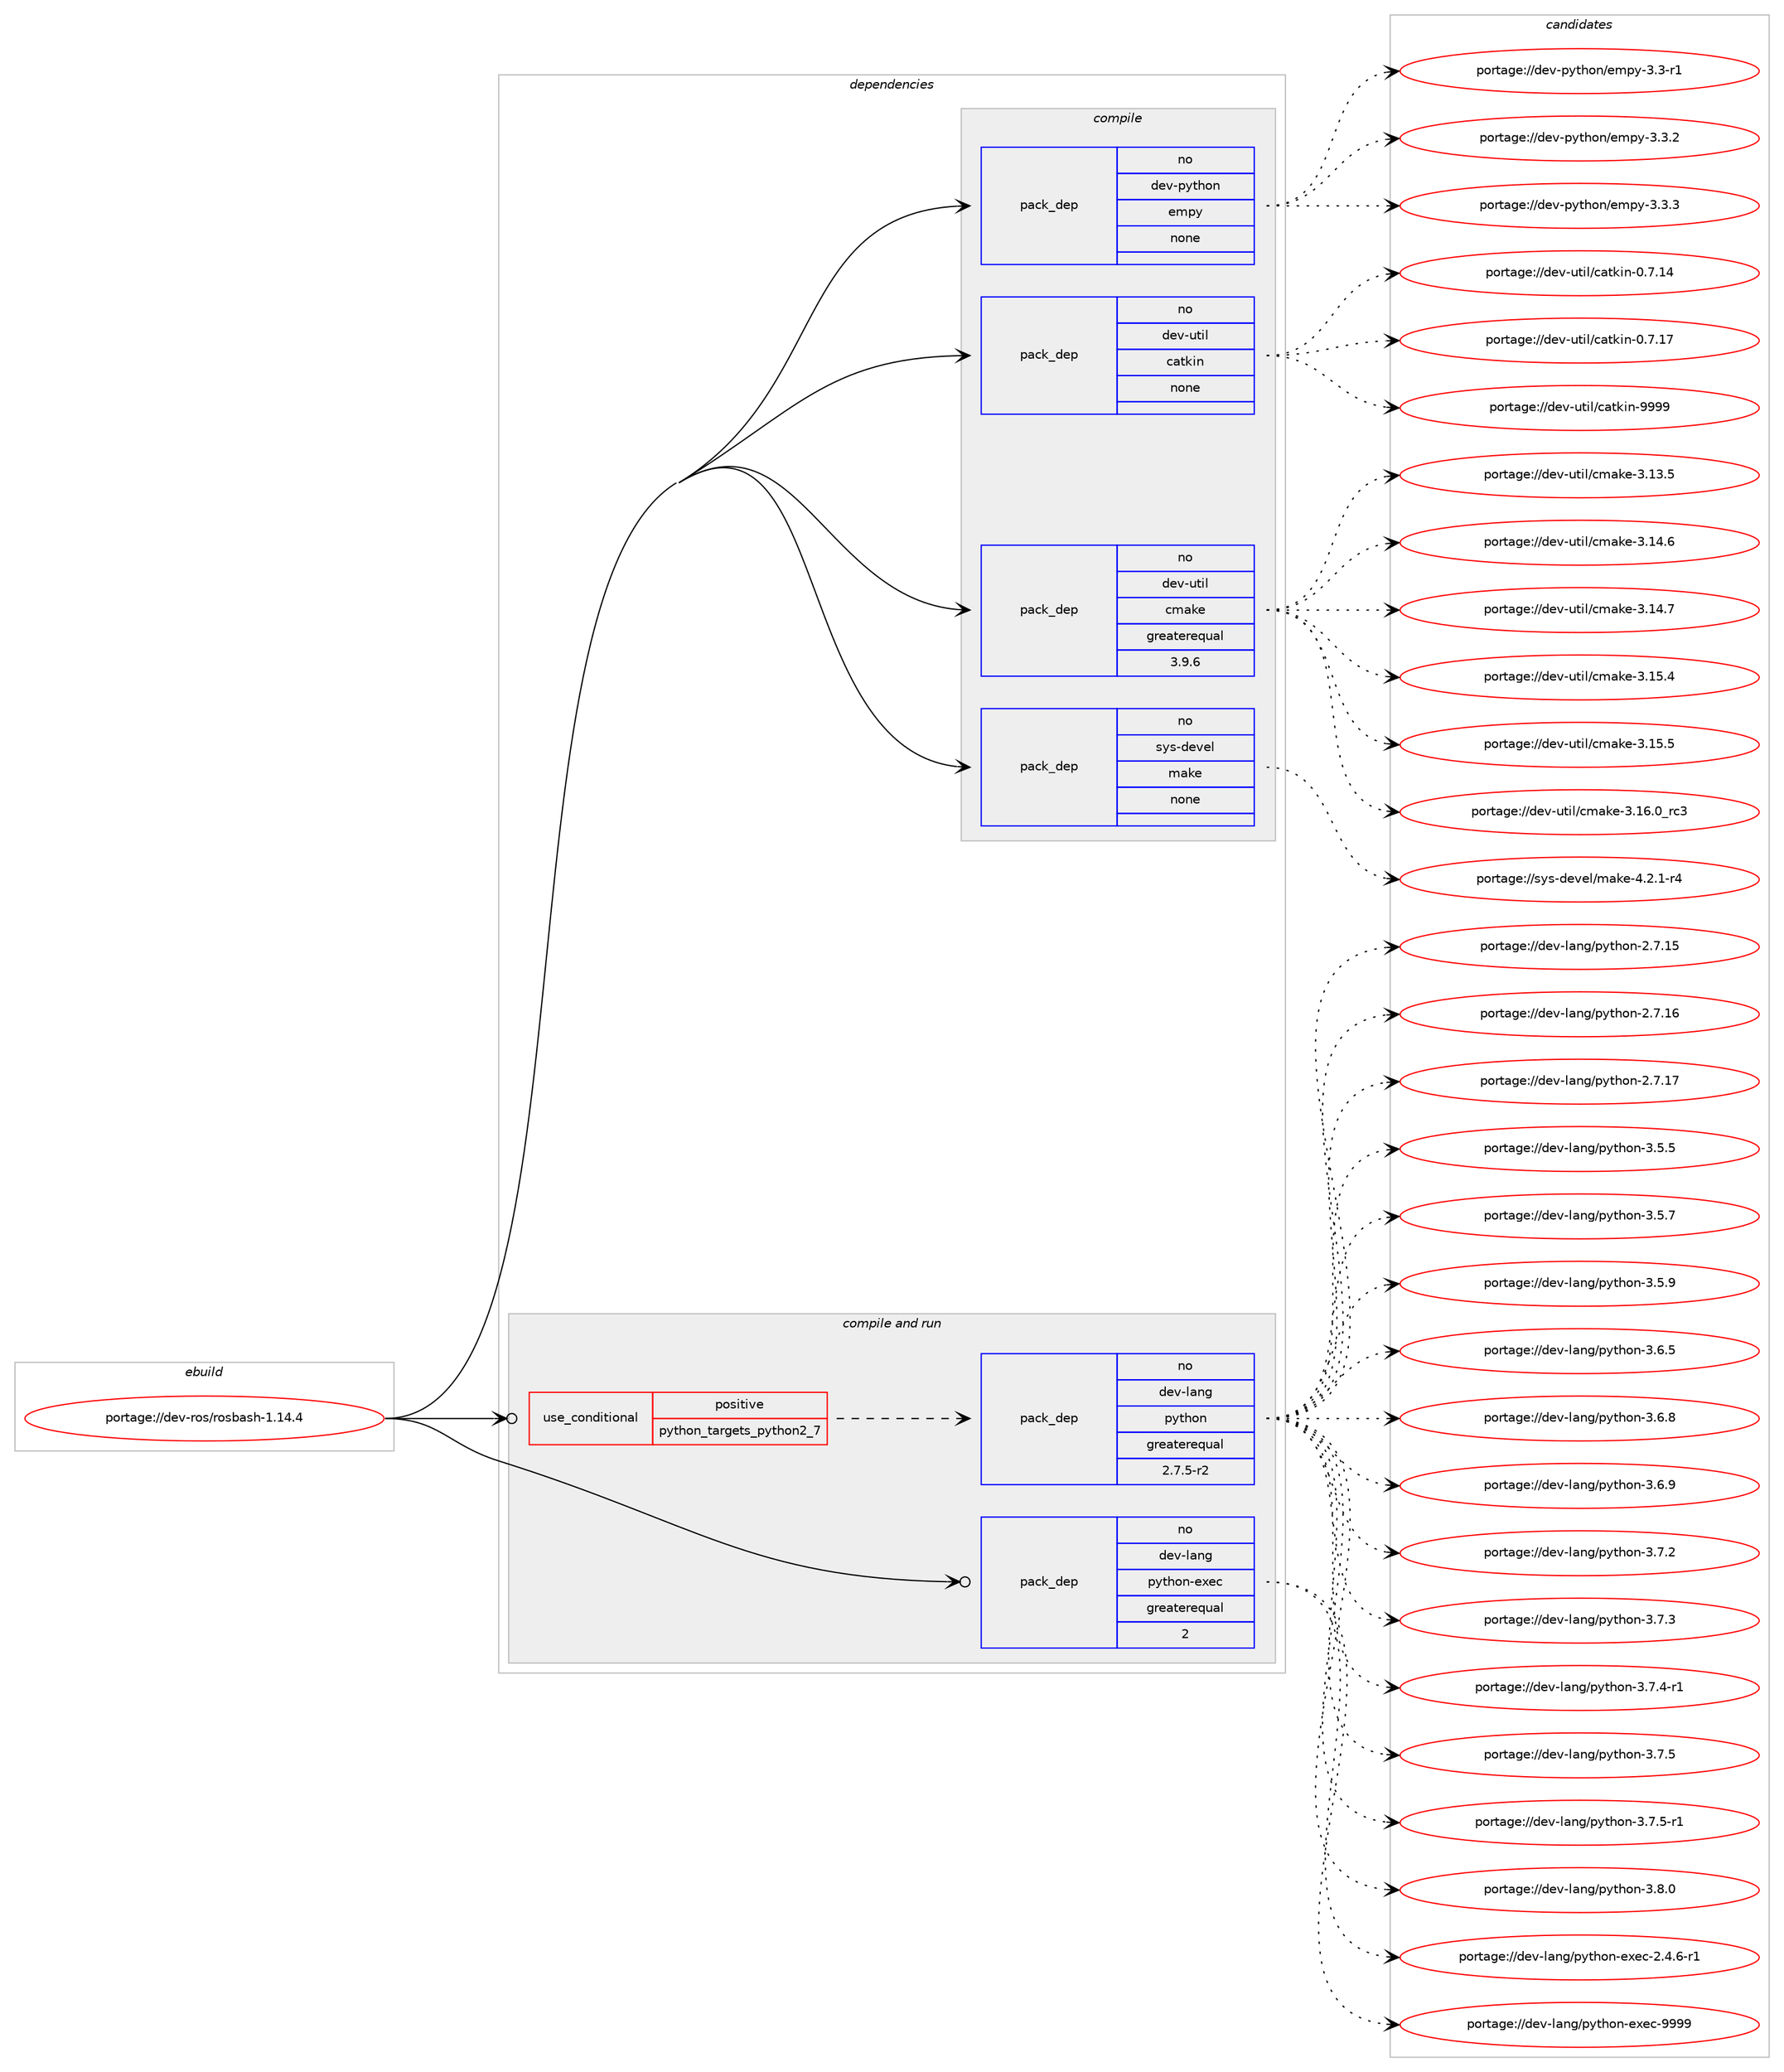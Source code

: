 digraph prolog {

# *************
# Graph options
# *************

newrank=true;
concentrate=true;
compound=true;
graph [rankdir=LR,fontname=Helvetica,fontsize=10,ranksep=1.5];#, ranksep=2.5, nodesep=0.2];
edge  [arrowhead=vee];
node  [fontname=Helvetica,fontsize=10];

# **********
# The ebuild
# **********

subgraph cluster_leftcol {
color=gray;
rank=same;
label=<<i>ebuild</i>>;
id [label="portage://dev-ros/rosbash-1.14.4", color=red, width=4, href="../dev-ros/rosbash-1.14.4.svg"];
}

# ****************
# The dependencies
# ****************

subgraph cluster_midcol {
color=gray;
label=<<i>dependencies</i>>;
subgraph cluster_compile {
fillcolor="#eeeeee";
style=filled;
label=<<i>compile</i>>;
subgraph pack148065 {
dependency195268 [label=<<TABLE BORDER="0" CELLBORDER="1" CELLSPACING="0" CELLPADDING="4" WIDTH="220"><TR><TD ROWSPAN="6" CELLPADDING="30">pack_dep</TD></TR><TR><TD WIDTH="110">no</TD></TR><TR><TD>dev-python</TD></TR><TR><TD>empy</TD></TR><TR><TD>none</TD></TR><TR><TD></TD></TR></TABLE>>, shape=none, color=blue];
}
id:e -> dependency195268:w [weight=20,style="solid",arrowhead="vee"];
subgraph pack148066 {
dependency195269 [label=<<TABLE BORDER="0" CELLBORDER="1" CELLSPACING="0" CELLPADDING="4" WIDTH="220"><TR><TD ROWSPAN="6" CELLPADDING="30">pack_dep</TD></TR><TR><TD WIDTH="110">no</TD></TR><TR><TD>dev-util</TD></TR><TR><TD>catkin</TD></TR><TR><TD>none</TD></TR><TR><TD></TD></TR></TABLE>>, shape=none, color=blue];
}
id:e -> dependency195269:w [weight=20,style="solid",arrowhead="vee"];
subgraph pack148067 {
dependency195270 [label=<<TABLE BORDER="0" CELLBORDER="1" CELLSPACING="0" CELLPADDING="4" WIDTH="220"><TR><TD ROWSPAN="6" CELLPADDING="30">pack_dep</TD></TR><TR><TD WIDTH="110">no</TD></TR><TR><TD>dev-util</TD></TR><TR><TD>cmake</TD></TR><TR><TD>greaterequal</TD></TR><TR><TD>3.9.6</TD></TR></TABLE>>, shape=none, color=blue];
}
id:e -> dependency195270:w [weight=20,style="solid",arrowhead="vee"];
subgraph pack148068 {
dependency195271 [label=<<TABLE BORDER="0" CELLBORDER="1" CELLSPACING="0" CELLPADDING="4" WIDTH="220"><TR><TD ROWSPAN="6" CELLPADDING="30">pack_dep</TD></TR><TR><TD WIDTH="110">no</TD></TR><TR><TD>sys-devel</TD></TR><TR><TD>make</TD></TR><TR><TD>none</TD></TR><TR><TD></TD></TR></TABLE>>, shape=none, color=blue];
}
id:e -> dependency195271:w [weight=20,style="solid",arrowhead="vee"];
}
subgraph cluster_compileandrun {
fillcolor="#eeeeee";
style=filled;
label=<<i>compile and run</i>>;
subgraph cond43775 {
dependency195272 [label=<<TABLE BORDER="0" CELLBORDER="1" CELLSPACING="0" CELLPADDING="4"><TR><TD ROWSPAN="3" CELLPADDING="10">use_conditional</TD></TR><TR><TD>positive</TD></TR><TR><TD>python_targets_python2_7</TD></TR></TABLE>>, shape=none, color=red];
subgraph pack148069 {
dependency195273 [label=<<TABLE BORDER="0" CELLBORDER="1" CELLSPACING="0" CELLPADDING="4" WIDTH="220"><TR><TD ROWSPAN="6" CELLPADDING="30">pack_dep</TD></TR><TR><TD WIDTH="110">no</TD></TR><TR><TD>dev-lang</TD></TR><TR><TD>python</TD></TR><TR><TD>greaterequal</TD></TR><TR><TD>2.7.5-r2</TD></TR></TABLE>>, shape=none, color=blue];
}
dependency195272:e -> dependency195273:w [weight=20,style="dashed",arrowhead="vee"];
}
id:e -> dependency195272:w [weight=20,style="solid",arrowhead="odotvee"];
subgraph pack148070 {
dependency195274 [label=<<TABLE BORDER="0" CELLBORDER="1" CELLSPACING="0" CELLPADDING="4" WIDTH="220"><TR><TD ROWSPAN="6" CELLPADDING="30">pack_dep</TD></TR><TR><TD WIDTH="110">no</TD></TR><TR><TD>dev-lang</TD></TR><TR><TD>python-exec</TD></TR><TR><TD>greaterequal</TD></TR><TR><TD>2</TD></TR></TABLE>>, shape=none, color=blue];
}
id:e -> dependency195274:w [weight=20,style="solid",arrowhead="odotvee"];
}
subgraph cluster_run {
fillcolor="#eeeeee";
style=filled;
label=<<i>run</i>>;
}
}

# **************
# The candidates
# **************

subgraph cluster_choices {
rank=same;
color=gray;
label=<<i>candidates</i>>;

subgraph choice148065 {
color=black;
nodesep=1;
choiceportage1001011184511212111610411111047101109112121455146514511449 [label="portage://dev-python/empy-3.3-r1", color=red, width=4,href="../dev-python/empy-3.3-r1.svg"];
choiceportage1001011184511212111610411111047101109112121455146514650 [label="portage://dev-python/empy-3.3.2", color=red, width=4,href="../dev-python/empy-3.3.2.svg"];
choiceportage1001011184511212111610411111047101109112121455146514651 [label="portage://dev-python/empy-3.3.3", color=red, width=4,href="../dev-python/empy-3.3.3.svg"];
dependency195268:e -> choiceportage1001011184511212111610411111047101109112121455146514511449:w [style=dotted,weight="100"];
dependency195268:e -> choiceportage1001011184511212111610411111047101109112121455146514650:w [style=dotted,weight="100"];
dependency195268:e -> choiceportage1001011184511212111610411111047101109112121455146514651:w [style=dotted,weight="100"];
}
subgraph choice148066 {
color=black;
nodesep=1;
choiceportage1001011184511711610510847999711610710511045484655464952 [label="portage://dev-util/catkin-0.7.14", color=red, width=4,href="../dev-util/catkin-0.7.14.svg"];
choiceportage1001011184511711610510847999711610710511045484655464955 [label="portage://dev-util/catkin-0.7.17", color=red, width=4,href="../dev-util/catkin-0.7.17.svg"];
choiceportage100101118451171161051084799971161071051104557575757 [label="portage://dev-util/catkin-9999", color=red, width=4,href="../dev-util/catkin-9999.svg"];
dependency195269:e -> choiceportage1001011184511711610510847999711610710511045484655464952:w [style=dotted,weight="100"];
dependency195269:e -> choiceportage1001011184511711610510847999711610710511045484655464955:w [style=dotted,weight="100"];
dependency195269:e -> choiceportage100101118451171161051084799971161071051104557575757:w [style=dotted,weight="100"];
}
subgraph choice148067 {
color=black;
nodesep=1;
choiceportage1001011184511711610510847991099710710145514649514653 [label="portage://dev-util/cmake-3.13.5", color=red, width=4,href="../dev-util/cmake-3.13.5.svg"];
choiceportage1001011184511711610510847991099710710145514649524654 [label="portage://dev-util/cmake-3.14.6", color=red, width=4,href="../dev-util/cmake-3.14.6.svg"];
choiceportage1001011184511711610510847991099710710145514649524655 [label="portage://dev-util/cmake-3.14.7", color=red, width=4,href="../dev-util/cmake-3.14.7.svg"];
choiceportage1001011184511711610510847991099710710145514649534652 [label="portage://dev-util/cmake-3.15.4", color=red, width=4,href="../dev-util/cmake-3.15.4.svg"];
choiceportage1001011184511711610510847991099710710145514649534653 [label="portage://dev-util/cmake-3.15.5", color=red, width=4,href="../dev-util/cmake-3.15.5.svg"];
choiceportage1001011184511711610510847991099710710145514649544648951149951 [label="portage://dev-util/cmake-3.16.0_rc3", color=red, width=4,href="../dev-util/cmake-3.16.0_rc3.svg"];
dependency195270:e -> choiceportage1001011184511711610510847991099710710145514649514653:w [style=dotted,weight="100"];
dependency195270:e -> choiceportage1001011184511711610510847991099710710145514649524654:w [style=dotted,weight="100"];
dependency195270:e -> choiceportage1001011184511711610510847991099710710145514649524655:w [style=dotted,weight="100"];
dependency195270:e -> choiceportage1001011184511711610510847991099710710145514649534652:w [style=dotted,weight="100"];
dependency195270:e -> choiceportage1001011184511711610510847991099710710145514649534653:w [style=dotted,weight="100"];
dependency195270:e -> choiceportage1001011184511711610510847991099710710145514649544648951149951:w [style=dotted,weight="100"];
}
subgraph choice148068 {
color=black;
nodesep=1;
choiceportage1151211154510010111810110847109971071014552465046494511452 [label="portage://sys-devel/make-4.2.1-r4", color=red, width=4,href="../sys-devel/make-4.2.1-r4.svg"];
dependency195271:e -> choiceportage1151211154510010111810110847109971071014552465046494511452:w [style=dotted,weight="100"];
}
subgraph choice148069 {
color=black;
nodesep=1;
choiceportage10010111845108971101034711212111610411111045504655464953 [label="portage://dev-lang/python-2.7.15", color=red, width=4,href="../dev-lang/python-2.7.15.svg"];
choiceportage10010111845108971101034711212111610411111045504655464954 [label="portage://dev-lang/python-2.7.16", color=red, width=4,href="../dev-lang/python-2.7.16.svg"];
choiceportage10010111845108971101034711212111610411111045504655464955 [label="portage://dev-lang/python-2.7.17", color=red, width=4,href="../dev-lang/python-2.7.17.svg"];
choiceportage100101118451089711010347112121116104111110455146534653 [label="portage://dev-lang/python-3.5.5", color=red, width=4,href="../dev-lang/python-3.5.5.svg"];
choiceportage100101118451089711010347112121116104111110455146534655 [label="portage://dev-lang/python-3.5.7", color=red, width=4,href="../dev-lang/python-3.5.7.svg"];
choiceportage100101118451089711010347112121116104111110455146534657 [label="portage://dev-lang/python-3.5.9", color=red, width=4,href="../dev-lang/python-3.5.9.svg"];
choiceportage100101118451089711010347112121116104111110455146544653 [label="portage://dev-lang/python-3.6.5", color=red, width=4,href="../dev-lang/python-3.6.5.svg"];
choiceportage100101118451089711010347112121116104111110455146544656 [label="portage://dev-lang/python-3.6.8", color=red, width=4,href="../dev-lang/python-3.6.8.svg"];
choiceportage100101118451089711010347112121116104111110455146544657 [label="portage://dev-lang/python-3.6.9", color=red, width=4,href="../dev-lang/python-3.6.9.svg"];
choiceportage100101118451089711010347112121116104111110455146554650 [label="portage://dev-lang/python-3.7.2", color=red, width=4,href="../dev-lang/python-3.7.2.svg"];
choiceportage100101118451089711010347112121116104111110455146554651 [label="portage://dev-lang/python-3.7.3", color=red, width=4,href="../dev-lang/python-3.7.3.svg"];
choiceportage1001011184510897110103471121211161041111104551465546524511449 [label="portage://dev-lang/python-3.7.4-r1", color=red, width=4,href="../dev-lang/python-3.7.4-r1.svg"];
choiceportage100101118451089711010347112121116104111110455146554653 [label="portage://dev-lang/python-3.7.5", color=red, width=4,href="../dev-lang/python-3.7.5.svg"];
choiceportage1001011184510897110103471121211161041111104551465546534511449 [label="portage://dev-lang/python-3.7.5-r1", color=red, width=4,href="../dev-lang/python-3.7.5-r1.svg"];
choiceportage100101118451089711010347112121116104111110455146564648 [label="portage://dev-lang/python-3.8.0", color=red, width=4,href="../dev-lang/python-3.8.0.svg"];
dependency195273:e -> choiceportage10010111845108971101034711212111610411111045504655464953:w [style=dotted,weight="100"];
dependency195273:e -> choiceportage10010111845108971101034711212111610411111045504655464954:w [style=dotted,weight="100"];
dependency195273:e -> choiceportage10010111845108971101034711212111610411111045504655464955:w [style=dotted,weight="100"];
dependency195273:e -> choiceportage100101118451089711010347112121116104111110455146534653:w [style=dotted,weight="100"];
dependency195273:e -> choiceportage100101118451089711010347112121116104111110455146534655:w [style=dotted,weight="100"];
dependency195273:e -> choiceportage100101118451089711010347112121116104111110455146534657:w [style=dotted,weight="100"];
dependency195273:e -> choiceportage100101118451089711010347112121116104111110455146544653:w [style=dotted,weight="100"];
dependency195273:e -> choiceportage100101118451089711010347112121116104111110455146544656:w [style=dotted,weight="100"];
dependency195273:e -> choiceportage100101118451089711010347112121116104111110455146544657:w [style=dotted,weight="100"];
dependency195273:e -> choiceportage100101118451089711010347112121116104111110455146554650:w [style=dotted,weight="100"];
dependency195273:e -> choiceportage100101118451089711010347112121116104111110455146554651:w [style=dotted,weight="100"];
dependency195273:e -> choiceportage1001011184510897110103471121211161041111104551465546524511449:w [style=dotted,weight="100"];
dependency195273:e -> choiceportage100101118451089711010347112121116104111110455146554653:w [style=dotted,weight="100"];
dependency195273:e -> choiceportage1001011184510897110103471121211161041111104551465546534511449:w [style=dotted,weight="100"];
dependency195273:e -> choiceportage100101118451089711010347112121116104111110455146564648:w [style=dotted,weight="100"];
}
subgraph choice148070 {
color=black;
nodesep=1;
choiceportage10010111845108971101034711212111610411111045101120101994550465246544511449 [label="portage://dev-lang/python-exec-2.4.6-r1", color=red, width=4,href="../dev-lang/python-exec-2.4.6-r1.svg"];
choiceportage10010111845108971101034711212111610411111045101120101994557575757 [label="portage://dev-lang/python-exec-9999", color=red, width=4,href="../dev-lang/python-exec-9999.svg"];
dependency195274:e -> choiceportage10010111845108971101034711212111610411111045101120101994550465246544511449:w [style=dotted,weight="100"];
dependency195274:e -> choiceportage10010111845108971101034711212111610411111045101120101994557575757:w [style=dotted,weight="100"];
}
}

}
